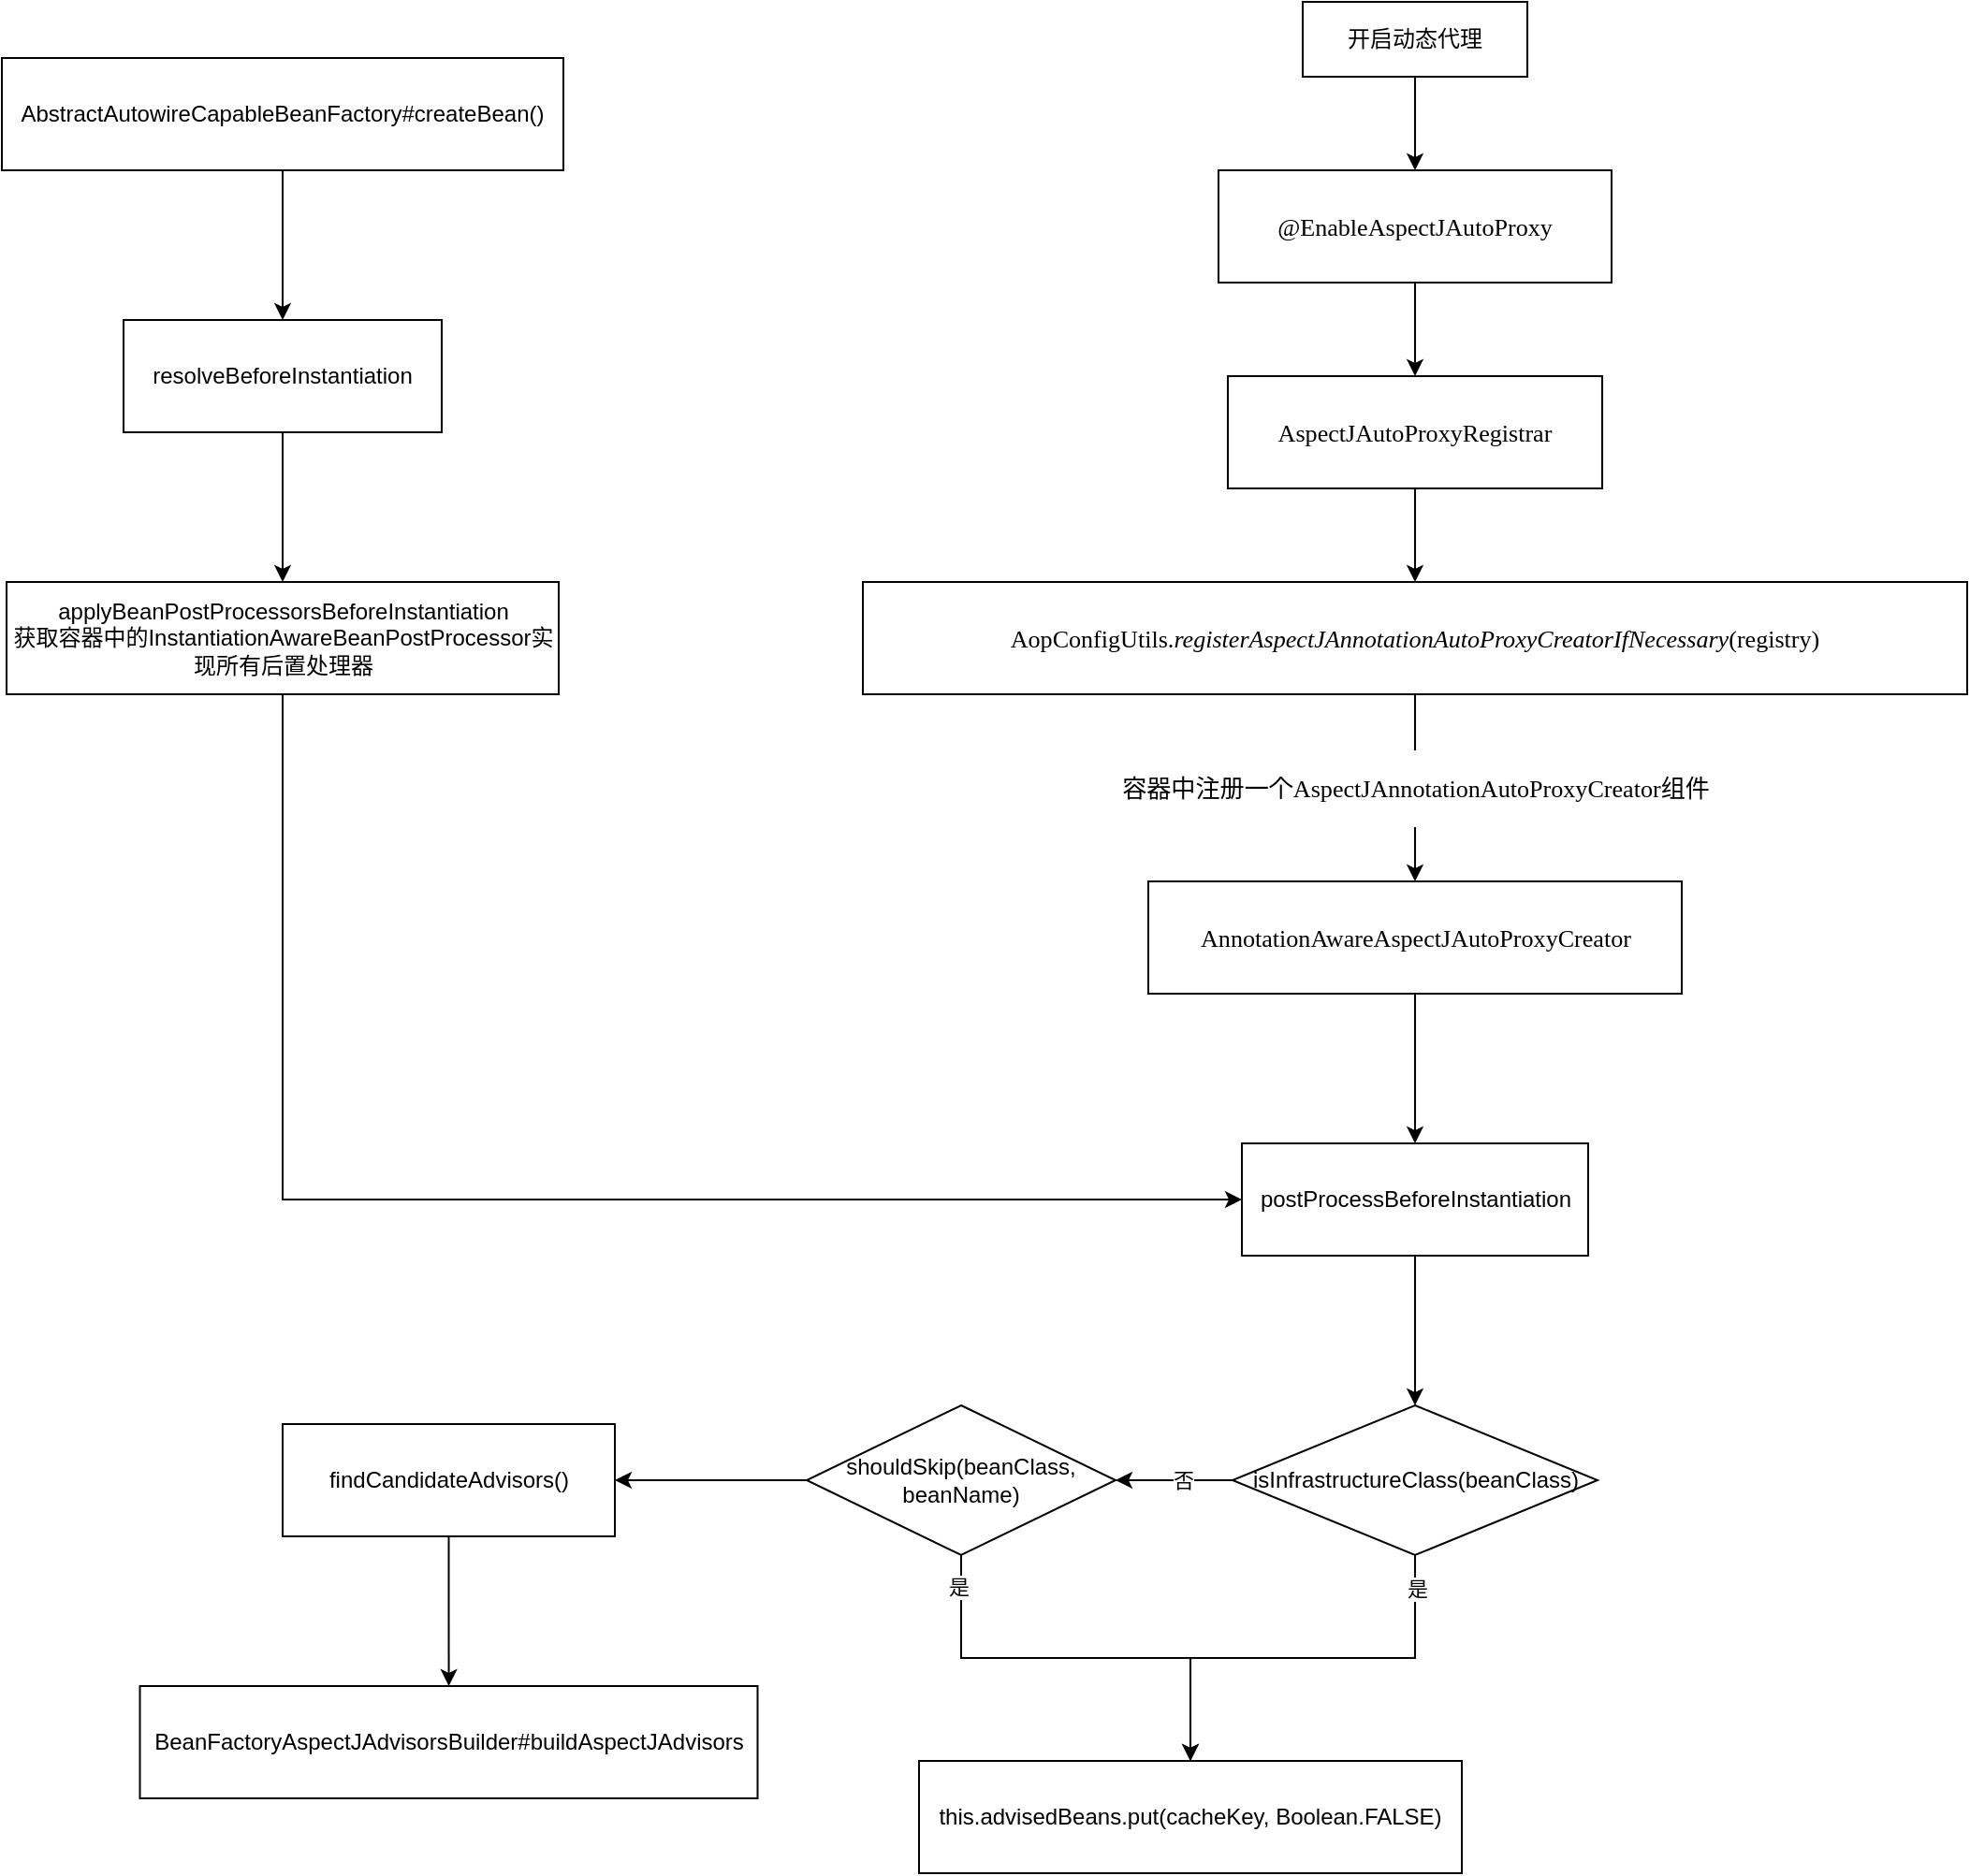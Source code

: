 <mxfile version="17.4.2" type="github">
  <diagram id="zqGLJk5UMvPrqmy6urZE" name="Page-1">
    <mxGraphModel dx="1609" dy="1605" grid="1" gridSize="10" guides="1" tooltips="1" connect="1" arrows="1" fold="1" page="1" pageScale="1" pageWidth="827" pageHeight="1169" math="0" shadow="0">
      <root>
        <mxCell id="0" />
        <mxCell id="1" parent="0" />
        <mxCell id="RtKo5a0ZY0x2Z-9psbsB-5" value="" style="edgeStyle=orthogonalEdgeStyle;rounded=0;orthogonalLoop=1;jettySize=auto;html=1;fontColor=#000000;" parent="1" source="RtKo5a0ZY0x2Z-9psbsB-1" target="RtKo5a0ZY0x2Z-9psbsB-4" edge="1">
          <mxGeometry relative="1" as="geometry" />
        </mxCell>
        <mxCell id="RtKo5a0ZY0x2Z-9psbsB-1" value="&lt;pre style=&quot;font-family: &amp;#34;consolas&amp;#34; ; font-size: 9.8pt&quot;&gt;@EnableAspectJAutoProxy&lt;/pre&gt;" style="rounded=0;whiteSpace=wrap;html=1;" parent="1" vertex="1">
          <mxGeometry x="40" y="70" width="210" height="60" as="geometry" />
        </mxCell>
        <mxCell id="RtKo5a0ZY0x2Z-9psbsB-3" style="edgeStyle=orthogonalEdgeStyle;rounded=0;orthogonalLoop=1;jettySize=auto;html=1;exitX=0.5;exitY=1;exitDx=0;exitDy=0;fontColor=#000000;" parent="1" source="RtKo5a0ZY0x2Z-9psbsB-2" target="RtKo5a0ZY0x2Z-9psbsB-1" edge="1">
          <mxGeometry relative="1" as="geometry" />
        </mxCell>
        <mxCell id="RtKo5a0ZY0x2Z-9psbsB-2" value="开启动态代理" style="rounded=0;whiteSpace=wrap;html=1;labelBackgroundColor=none;fontColor=#000000;" parent="1" vertex="1">
          <mxGeometry x="85" y="-20" width="120" height="40" as="geometry" />
        </mxCell>
        <mxCell id="RtKo5a0ZY0x2Z-9psbsB-7" value="" style="edgeStyle=orthogonalEdgeStyle;rounded=0;orthogonalLoop=1;jettySize=auto;html=1;fontColor=#000000;" parent="1" source="RtKo5a0ZY0x2Z-9psbsB-4" target="RtKo5a0ZY0x2Z-9psbsB-6" edge="1">
          <mxGeometry relative="1" as="geometry" />
        </mxCell>
        <mxCell id="RtKo5a0ZY0x2Z-9psbsB-4" value="&lt;pre style=&quot;font-family: &amp;#34;consolas&amp;#34; ; font-size: 9.8pt&quot;&gt;&lt;span style=&quot;background-color: rgb(255 , 255 , 255)&quot;&gt;AspectJAutoProxyRegistrar&lt;/span&gt;&lt;/pre&gt;" style="whiteSpace=wrap;html=1;rounded=0;strokeColor=#000000;" parent="1" vertex="1">
          <mxGeometry x="45" y="180" width="200" height="60" as="geometry" />
        </mxCell>
        <mxCell id="20RAIoxAXlQ54bQeJQ28-2" value="" style="edgeStyle=orthogonalEdgeStyle;rounded=0;orthogonalLoop=1;jettySize=auto;html=1;fontColor=#000000;" parent="1" source="RtKo5a0ZY0x2Z-9psbsB-6" target="20RAIoxAXlQ54bQeJQ28-1" edge="1">
          <mxGeometry relative="1" as="geometry" />
        </mxCell>
        <mxCell id="20RAIoxAXlQ54bQeJQ28-3" value="&lt;pre style=&quot;font-family: &amp;#34;arial&amp;#34; ; font-size: 9.8pt&quot;&gt;&lt;span style=&quot;background-color: rgb(255 , 255 , 255)&quot;&gt;容器中注册一个&lt;span style=&quot;font-family: &amp;#34;consolas&amp;#34;&quot;&gt;AspectJAnnotationAutoProxyCreator&lt;/span&gt;组件&lt;/span&gt;&lt;/pre&gt;" style="edgeLabel;html=1;align=center;verticalAlign=middle;resizable=0;points=[];fontColor=#000000;" parent="20RAIoxAXlQ54bQeJQ28-2" vertex="1" connectable="0">
          <mxGeometry x="-0.306" y="-1" relative="1" as="geometry">
            <mxPoint x="1" y="15" as="offset" />
          </mxGeometry>
        </mxCell>
        <mxCell id="RtKo5a0ZY0x2Z-9psbsB-6" value="&lt;pre style=&quot;font-family: &amp;#34;consolas&amp;#34; ; font-size: 9.8pt&quot;&gt;&lt;span style=&quot;background-color: rgb(255 , 255 , 255)&quot;&gt;AopConfigUtils.&lt;span style=&quot;font-style: italic&quot;&gt;registerAspectJAnnotationAutoProxyCreatorIfNecessary&lt;/span&gt;(registry)&lt;/span&gt;&lt;/pre&gt;" style="whiteSpace=wrap;html=1;strokeColor=#000000;rounded=0;" parent="1" vertex="1">
          <mxGeometry x="-150" y="290" width="590" height="60" as="geometry" />
        </mxCell>
        <mxCell id="qAHA5m0EomlQa44xy-ke-2" value="" style="edgeStyle=orthogonalEdgeStyle;rounded=0;orthogonalLoop=1;jettySize=auto;html=1;" edge="1" parent="1" source="20RAIoxAXlQ54bQeJQ28-1" target="qAHA5m0EomlQa44xy-ke-1">
          <mxGeometry relative="1" as="geometry" />
        </mxCell>
        <mxCell id="20RAIoxAXlQ54bQeJQ28-1" value="&lt;pre style=&quot;font-family: &amp;#34;consolas&amp;#34; ; font-size: 9.8pt&quot;&gt;&lt;span style=&quot;background-color: rgb(255 , 255 , 255)&quot;&gt;AnnotationAwareAspectJAutoProxyCreator&lt;/span&gt;&lt;/pre&gt;" style="whiteSpace=wrap;html=1;strokeColor=#000000;rounded=0;" parent="1" vertex="1">
          <mxGeometry x="2.5" y="450" width="285" height="60" as="geometry" />
        </mxCell>
        <mxCell id="qAHA5m0EomlQa44xy-ke-4" value="" style="edgeStyle=orthogonalEdgeStyle;rounded=0;orthogonalLoop=1;jettySize=auto;html=1;" edge="1" parent="1" source="qAHA5m0EomlQa44xy-ke-1" target="qAHA5m0EomlQa44xy-ke-3">
          <mxGeometry relative="1" as="geometry" />
        </mxCell>
        <mxCell id="qAHA5m0EomlQa44xy-ke-1" value="postProcessBeforeInstantiation" style="whiteSpace=wrap;html=1;strokeColor=#000000;rounded=0;" vertex="1" parent="1">
          <mxGeometry x="52.5" y="590" width="185" height="60" as="geometry" />
        </mxCell>
        <mxCell id="qAHA5m0EomlQa44xy-ke-6" value="" style="edgeStyle=orthogonalEdgeStyle;rounded=0;orthogonalLoop=1;jettySize=auto;html=1;" edge="1" parent="1" source="qAHA5m0EomlQa44xy-ke-3" target="qAHA5m0EomlQa44xy-ke-5">
          <mxGeometry relative="1" as="geometry" />
        </mxCell>
        <mxCell id="qAHA5m0EomlQa44xy-ke-12" value="否" style="edgeLabel;html=1;align=center;verticalAlign=middle;resizable=0;points=[];" vertex="1" connectable="0" parent="qAHA5m0EomlQa44xy-ke-6">
          <mxGeometry x="-0.687" relative="1" as="geometry">
            <mxPoint x="-17" as="offset" />
          </mxGeometry>
        </mxCell>
        <mxCell id="qAHA5m0EomlQa44xy-ke-9" style="edgeStyle=orthogonalEdgeStyle;rounded=0;orthogonalLoop=1;jettySize=auto;html=1;entryX=0.5;entryY=0;entryDx=0;entryDy=0;" edge="1" parent="1" source="qAHA5m0EomlQa44xy-ke-3" target="qAHA5m0EomlQa44xy-ke-7">
          <mxGeometry relative="1" as="geometry" />
        </mxCell>
        <mxCell id="qAHA5m0EomlQa44xy-ke-10" value="是" style="edgeLabel;html=1;align=center;verticalAlign=middle;resizable=0;points=[];" vertex="1" connectable="0" parent="qAHA5m0EomlQa44xy-ke-9">
          <mxGeometry x="-0.845" y="1" relative="1" as="geometry">
            <mxPoint as="offset" />
          </mxGeometry>
        </mxCell>
        <mxCell id="qAHA5m0EomlQa44xy-ke-3" value="isInfrastructureClass(beanClass)" style="rhombus;whiteSpace=wrap;html=1;strokeColor=#000000;rounded=0;" vertex="1" parent="1">
          <mxGeometry x="47.5" y="730" width="195" height="80" as="geometry" />
        </mxCell>
        <mxCell id="qAHA5m0EomlQa44xy-ke-8" value="" style="edgeStyle=orthogonalEdgeStyle;rounded=0;orthogonalLoop=1;jettySize=auto;html=1;" edge="1" parent="1" source="qAHA5m0EomlQa44xy-ke-5" target="qAHA5m0EomlQa44xy-ke-7">
          <mxGeometry relative="1" as="geometry" />
        </mxCell>
        <mxCell id="qAHA5m0EomlQa44xy-ke-11" value="是" style="edgeLabel;html=1;align=center;verticalAlign=middle;resizable=0;points=[];" vertex="1" connectable="0" parent="qAHA5m0EomlQa44xy-ke-8">
          <mxGeometry x="-0.855" y="-2" relative="1" as="geometry">
            <mxPoint as="offset" />
          </mxGeometry>
        </mxCell>
        <mxCell id="qAHA5m0EomlQa44xy-ke-14" value="" style="edgeStyle=orthogonalEdgeStyle;rounded=0;orthogonalLoop=1;jettySize=auto;html=1;" edge="1" parent="1" source="qAHA5m0EomlQa44xy-ke-5" target="qAHA5m0EomlQa44xy-ke-13">
          <mxGeometry relative="1" as="geometry" />
        </mxCell>
        <mxCell id="qAHA5m0EomlQa44xy-ke-5" value="shouldSkip(beanClass, beanName)" style="rhombus;whiteSpace=wrap;html=1;strokeColor=#000000;rounded=0;" vertex="1" parent="1">
          <mxGeometry x="-180" y="730" width="165" height="80" as="geometry" />
        </mxCell>
        <mxCell id="qAHA5m0EomlQa44xy-ke-7" value="this.advisedBeans.put(cacheKey, Boolean.FALSE)" style="whiteSpace=wrap;html=1;strokeColor=#000000;rounded=0;" vertex="1" parent="1">
          <mxGeometry x="-120" y="920" width="290" height="60" as="geometry" />
        </mxCell>
        <mxCell id="qAHA5m0EomlQa44xy-ke-22" value="" style="edgeStyle=orthogonalEdgeStyle;rounded=0;orthogonalLoop=1;jettySize=auto;html=1;" edge="1" parent="1" source="qAHA5m0EomlQa44xy-ke-13" target="qAHA5m0EomlQa44xy-ke-21">
          <mxGeometry relative="1" as="geometry" />
        </mxCell>
        <mxCell id="qAHA5m0EomlQa44xy-ke-13" value="findCandidateAdvisors()" style="whiteSpace=wrap;html=1;strokeColor=#000000;rounded=0;" vertex="1" parent="1">
          <mxGeometry x="-460" y="740" width="177.5" height="60" as="geometry" />
        </mxCell>
        <mxCell id="qAHA5m0EomlQa44xy-ke-17" value="" style="edgeStyle=orthogonalEdgeStyle;rounded=0;orthogonalLoop=1;jettySize=auto;html=1;" edge="1" parent="1" source="qAHA5m0EomlQa44xy-ke-15" target="qAHA5m0EomlQa44xy-ke-16">
          <mxGeometry relative="1" as="geometry" />
        </mxCell>
        <mxCell id="qAHA5m0EomlQa44xy-ke-15" value="AbstractAutowireCapableBeanFactory#createBean()" style="rounded=0;whiteSpace=wrap;html=1;" vertex="1" parent="1">
          <mxGeometry x="-610" y="10" width="300" height="60" as="geometry" />
        </mxCell>
        <mxCell id="qAHA5m0EomlQa44xy-ke-19" value="" style="edgeStyle=orthogonalEdgeStyle;rounded=0;orthogonalLoop=1;jettySize=auto;html=1;" edge="1" parent="1" source="qAHA5m0EomlQa44xy-ke-16" target="qAHA5m0EomlQa44xy-ke-18">
          <mxGeometry relative="1" as="geometry" />
        </mxCell>
        <mxCell id="qAHA5m0EomlQa44xy-ke-16" value="resolveBeforeInstantiation" style="whiteSpace=wrap;html=1;rounded=0;" vertex="1" parent="1">
          <mxGeometry x="-545" y="150" width="170" height="60" as="geometry" />
        </mxCell>
        <mxCell id="qAHA5m0EomlQa44xy-ke-20" style="edgeStyle=orthogonalEdgeStyle;rounded=0;orthogonalLoop=1;jettySize=auto;html=1;entryX=0;entryY=0.5;entryDx=0;entryDy=0;" edge="1" parent="1" source="qAHA5m0EomlQa44xy-ke-18" target="qAHA5m0EomlQa44xy-ke-1">
          <mxGeometry relative="1" as="geometry">
            <Array as="points">
              <mxPoint x="-460" y="620" />
            </Array>
          </mxGeometry>
        </mxCell>
        <mxCell id="qAHA5m0EomlQa44xy-ke-18" value="applyBeanPostProcessorsBeforeInstantiation&lt;br&gt;获取容器中的InstantiationAwareBeanPostProcessor实现所有后置处理器" style="whiteSpace=wrap;html=1;rounded=0;" vertex="1" parent="1">
          <mxGeometry x="-607.5" y="290" width="295" height="60" as="geometry" />
        </mxCell>
        <mxCell id="qAHA5m0EomlQa44xy-ke-21" value="BeanFactoryAspectJAdvisorsBuilder#buildAspectJAdvisors" style="whiteSpace=wrap;html=1;strokeColor=#000000;rounded=0;" vertex="1" parent="1">
          <mxGeometry x="-536.25" y="880" width="330" height="60" as="geometry" />
        </mxCell>
      </root>
    </mxGraphModel>
  </diagram>
</mxfile>
